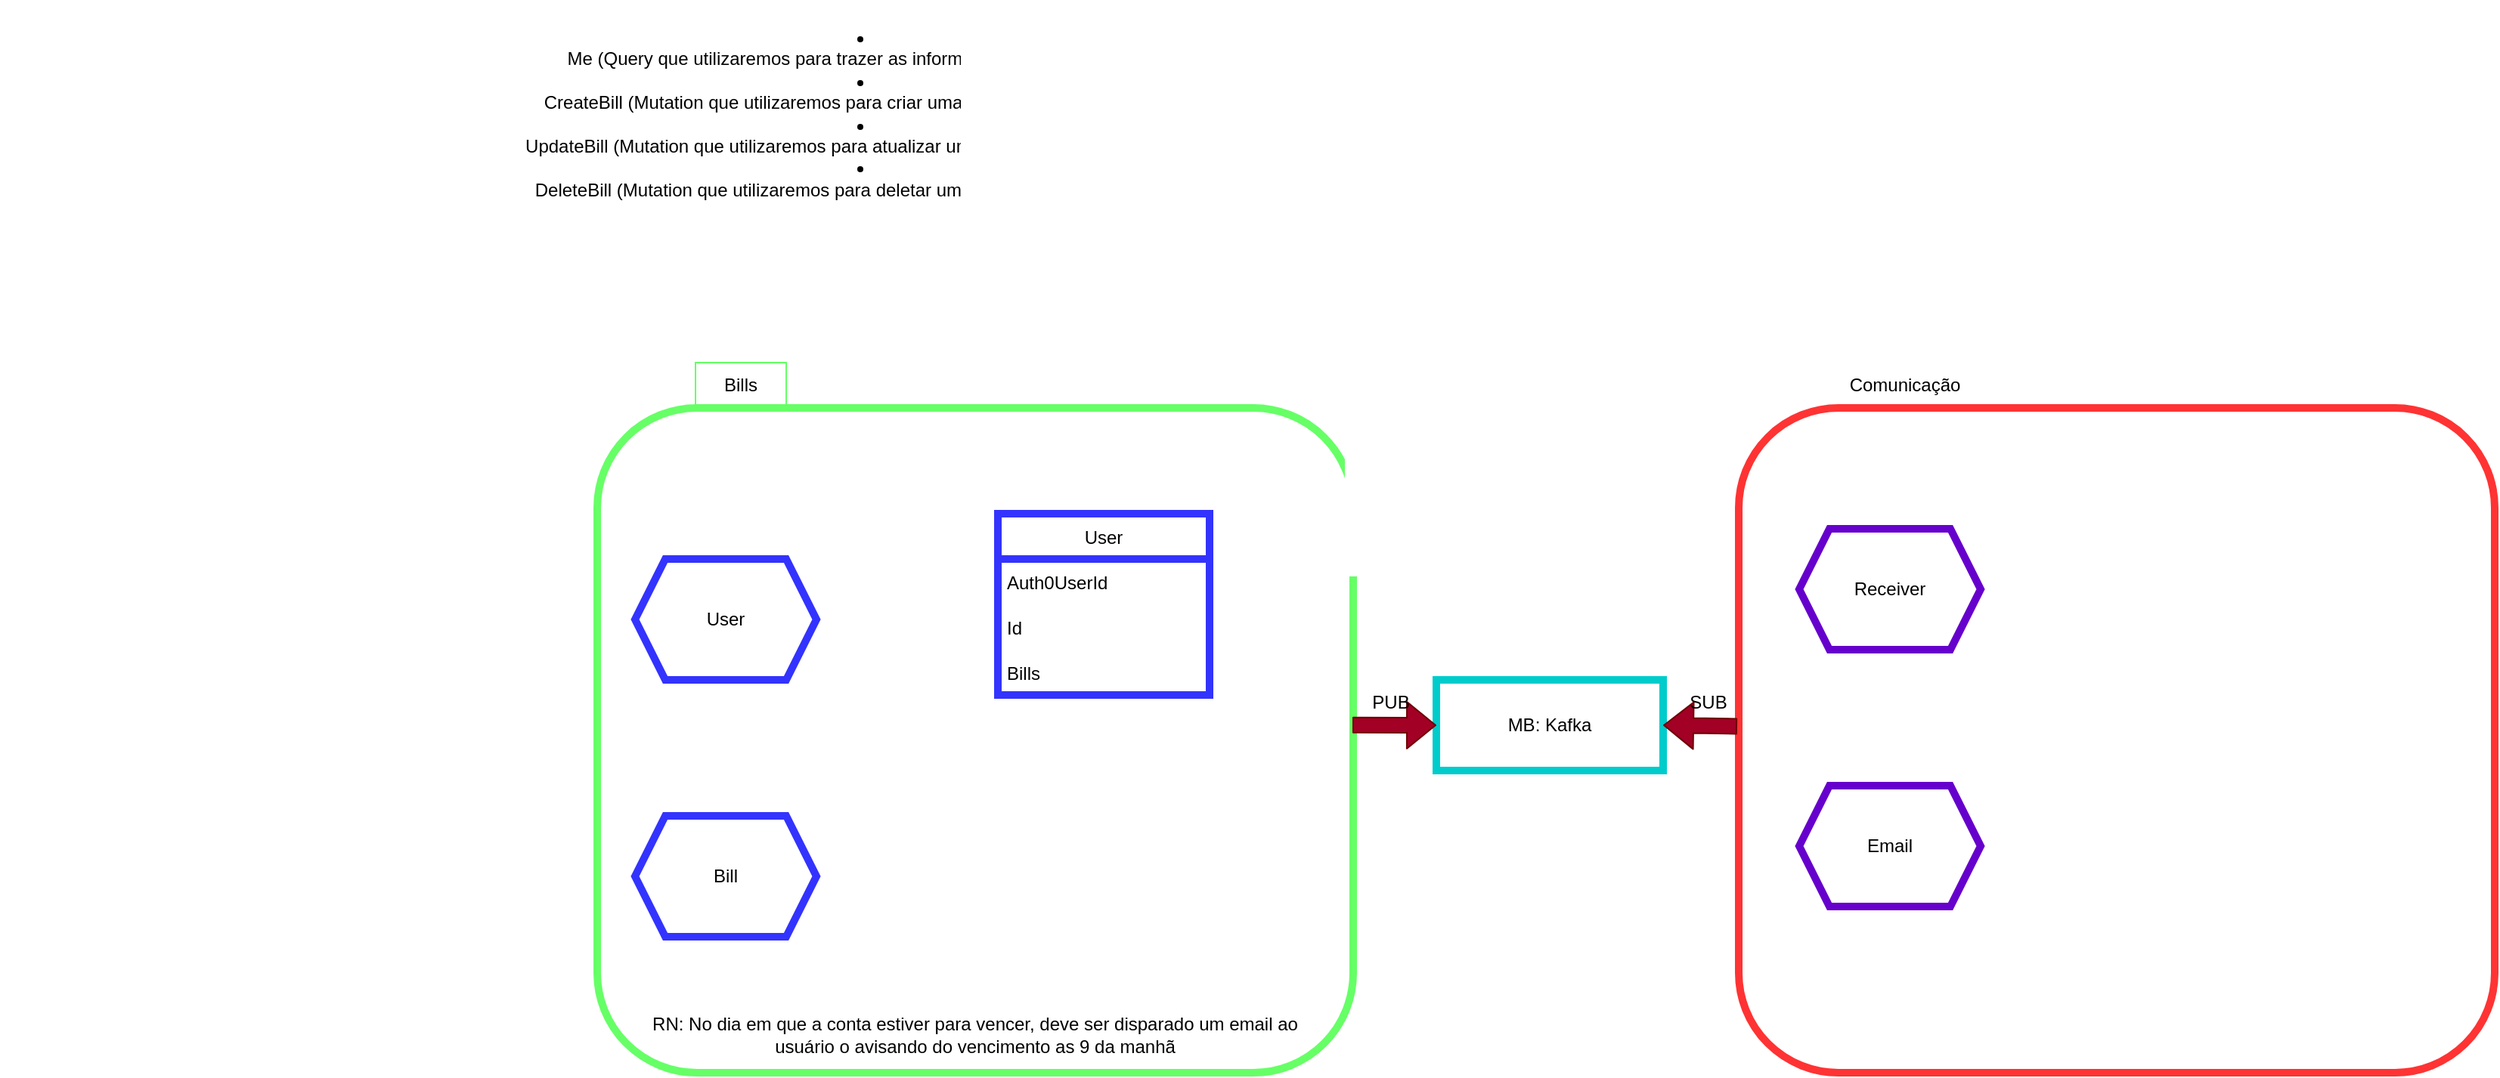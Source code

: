 <mxfile>
    <diagram id="NQBmBVCwTu-ZauF4DziT" name="Página-1">
        <mxGraphModel dx="1328" dy="1636" grid="1" gridSize="10" guides="1" tooltips="1" connect="1" arrows="1" fold="1" page="1" pageScale="1" pageWidth="827" pageHeight="1169" math="0" shadow="0">
            <root>
                <mxCell id="0"/>
                <mxCell id="1" parent="0"/>
                <mxCell id="2" value="" style="rounded=1;whiteSpace=wrap;html=1;strokeColor=#66FF66;strokeWidth=5;align=left;" parent="1" vertex="1">
                    <mxGeometry x="15" y="40" width="500" height="440" as="geometry"/>
                </mxCell>
                <mxCell id="3" value="User" style="shape=hexagon;perimeter=hexagonPerimeter2;whiteSpace=wrap;html=1;fixedSize=1;strokeColor=#3333FF;strokeWidth=5;" parent="1" vertex="1">
                    <mxGeometry x="40" y="140" width="120" height="80" as="geometry"/>
                </mxCell>
                <mxCell id="4" value="Bills" style="text;html=1;align=center;verticalAlign=middle;whiteSpace=wrap;rounded=0;strokeColor=#66FF66;" parent="1" vertex="1">
                    <mxGeometry x="80" y="10" width="60" height="30" as="geometry"/>
                </mxCell>
                <mxCell id="6" value="Bill" style="shape=hexagon;perimeter=hexagonPerimeter2;whiteSpace=wrap;html=1;fixedSize=1;strokeColor=#3333FF;strokeWidth=5;" parent="1" vertex="1">
                    <mxGeometry x="40" y="310" width="120" height="80" as="geometry"/>
                </mxCell>
                <mxCell id="7" value="RN: No dia em que a conta estiver para vencer, deve ser disparado um email ao usuário o avisando do vencimento as 9 da manhã" style="text;html=1;strokeColor=none;fillColor=none;align=center;verticalAlign=middle;whiteSpace=wrap;rounded=0;" parent="1" vertex="1">
                    <mxGeometry x="30" y="440" width="470" height="30" as="geometry"/>
                </mxCell>
                <mxCell id="8" value="" style="rounded=1;whiteSpace=wrap;html=1;strokeColor=#FF3333;strokeWidth=5;align=left;" parent="1" vertex="1">
                    <mxGeometry x="770" y="40" width="500" height="440" as="geometry"/>
                </mxCell>
                <mxCell id="9" value="Comunicação" style="text;html=1;strokeColor=none;fillColor=none;align=center;verticalAlign=middle;whiteSpace=wrap;rounded=0;" parent="1" vertex="1">
                    <mxGeometry x="850" y="10" width="60" height="30" as="geometry"/>
                </mxCell>
                <mxCell id="10" value="Receiver" style="shape=hexagon;perimeter=hexagonPerimeter2;whiteSpace=wrap;html=1;fixedSize=1;strokeColor=#6600CC;strokeWidth=5;" parent="1" vertex="1">
                    <mxGeometry x="810" y="120" width="120" height="80" as="geometry"/>
                </mxCell>
                <mxCell id="11" value="Email" style="shape=hexagon;perimeter=hexagonPerimeter2;whiteSpace=wrap;html=1;fixedSize=1;strokeColor=#6600CC;strokeWidth=5;" parent="1" vertex="1">
                    <mxGeometry x="810" y="290" width="120" height="80" as="geometry"/>
                </mxCell>
                <mxCell id="12" value="MB: Kafka" style="shape=process;whiteSpace=wrap;html=1;backgroundOutline=1;strokeColor=#00CCCC;strokeWidth=5;size=0;" parent="1" vertex="1">
                    <mxGeometry x="570" y="220" width="150" height="60" as="geometry"/>
                </mxCell>
                <mxCell id="13" value="" style="shape=flexArrow;endArrow=classic;html=1;entryX=0;entryY=0.5;entryDx=0;entryDy=0;exitX=0.999;exitY=0.477;exitDx=0;exitDy=0;exitPerimeter=0;fillColor=#a20025;strokeColor=#6F0000;" parent="1" source="2" target="12" edge="1">
                    <mxGeometry width="50" height="50" relative="1" as="geometry">
                        <mxPoint x="430" y="280" as="sourcePoint"/>
                        <mxPoint x="480" y="230" as="targetPoint"/>
                    </mxGeometry>
                </mxCell>
                <mxCell id="14" value="PUB" style="text;html=1;strokeColor=none;fillColor=none;align=center;verticalAlign=middle;whiteSpace=wrap;rounded=0;" parent="1" vertex="1">
                    <mxGeometry x="510" y="220" width="60" height="30" as="geometry"/>
                </mxCell>
                <mxCell id="17" value="" style="shape=flexArrow;endArrow=classic;html=1;entryX=1;entryY=0.5;entryDx=0;entryDy=0;fillColor=#a20025;strokeColor=#6F0000;endWidth=20;endSize=6.18;exitX=-0.002;exitY=0.479;exitDx=0;exitDy=0;exitPerimeter=0;" parent="1" source="8" target="12" edge="1">
                    <mxGeometry width="50" height="50" relative="1" as="geometry">
                        <mxPoint x="750" y="300" as="sourcePoint"/>
                        <mxPoint x="770.5" y="250.12" as="targetPoint"/>
                    </mxGeometry>
                </mxCell>
                <mxCell id="18" value="SUB" style="text;html=1;strokeColor=none;fillColor=none;align=center;verticalAlign=middle;whiteSpace=wrap;rounded=0;" parent="1" vertex="1">
                    <mxGeometry x="720" y="220" width="60" height="30" as="geometry"/>
                </mxCell>
                <mxCell id="19" value="User" style="swimlane;fontStyle=0;childLayout=stackLayout;horizontal=1;startSize=30;horizontalStack=0;resizeParent=1;resizeParentMax=0;resizeLast=0;collapsible=1;marginBottom=0;strokeColor=#3333FF;strokeWidth=5;" parent="1" vertex="1">
                    <mxGeometry x="280" y="110" width="140" height="120" as="geometry"/>
                </mxCell>
                <mxCell id="20" value="Auth0UserId" style="text;strokeColor=none;fillColor=none;align=left;verticalAlign=middle;spacingLeft=4;spacingRight=4;overflow=hidden;points=[[0,0.5],[1,0.5]];portConstraint=eastwest;rotatable=0;" parent="19" vertex="1">
                    <mxGeometry y="30" width="140" height="30" as="geometry"/>
                </mxCell>
                <mxCell id="21" value="Id" style="text;strokeColor=none;fillColor=none;align=left;verticalAlign=middle;spacingLeft=4;spacingRight=4;overflow=hidden;points=[[0,0.5],[1,0.5]];portConstraint=eastwest;rotatable=0;" parent="19" vertex="1">
                    <mxGeometry y="60" width="140" height="30" as="geometry"/>
                </mxCell>
                <mxCell id="22" value="Bills" style="text;strokeColor=none;fillColor=none;align=left;verticalAlign=middle;spacingLeft=4;spacingRight=4;overflow=hidden;points=[[0,0.5],[1,0.5]];portConstraint=eastwest;rotatable=0;" parent="19" vertex="1">
                    <mxGeometry y="90" width="140" height="30" as="geometry"/>
                </mxCell>
                <mxCell id="23" value="&lt;div class=&quot;css-1dbjc4n r-1ro0kt6 r-18u37iz r-16y2uox r-1wbh5a2 r-1777fci&quot;&gt;&lt;div class=&quot;css-1dbjc4n r-1ro0kt6 r-16y2uox r-1wbh5a2 r-1vco6b3 r-9aemit&quot;&gt;&lt;div class=&quot;css-1dbjc4n&quot;&gt;&lt;div class=&quot;css-1dbjc4n&quot;&gt;&lt;li class=&quot;css-4rbku5 r-1oszu61 r-1xc7w19 r-1phboty r-1yadl64 r-deolkf r-6koalj r-1mlwlqe r-eqz5dr r-1q142lx r-crgep1 r-ifefl9 r-bcqeeo r-t60dpp r-iphfwy r-wk8lta r-1yzf0co r-bnwqim r-417010&quot;&gt;&lt;div class=&quot;r-1oszu61 r-1xc7w19 r-1phboty r-1yadl64 r-deolkf r-6koalj r-1ro0kt6 r-18u37iz r-16y2uox r-1wbh5a2 r-crgep1 r-ifefl9 r-bcqeeo r-t60dpp r-bnwqim r-417010&quot;&gt;&lt;div class=&quot;css-1dbjc4n r-13awgt0&quot;&gt;&lt;div class=&quot;r-1oszu61 r-1xc7w19 r-1phboty r-1yadl64 r-deolkf r-6koalj r-1mlwlqe r-eqz5dr r-1q142lx r-crgep1 r-ifefl9 r-bcqeeo r-t60dpp r-bnwqim r-417010&quot;&gt;&lt;div dir=&quot;auto&quot; class=&quot;css-901oao r-z9jf92 r-gg6oyi r-ubezar r-16dba41 r-135wba7 r-fdjqy7 r-1xnzce8&quot;&gt;&lt;span&gt;Me (Query que utilizaremos para trazer as informações do usuário logado). &lt;/span&gt;&lt;/div&gt;&lt;/div&gt;&lt;/div&gt;&lt;/div&gt;&lt;/li&gt;&lt;/div&gt;&lt;/div&gt;&lt;/div&gt;&lt;/div&gt;&lt;div class=&quot;css-1dbjc4n r-1ro0kt6 r-18u37iz r-16y2uox r-1wbh5a2 r-1777fci&quot;&gt;&lt;div class=&quot;css-1dbjc4n r-1ro0kt6 r-16y2uox r-1wbh5a2 r-1vco6b3 r-9aemit&quot;&gt;&lt;div class=&quot;css-1dbjc4n&quot;&gt;&lt;div class=&quot;css-1dbjc4n&quot;&gt;&lt;li class=&quot;css-4rbku5 r-1oszu61 r-1xc7w19 r-1phboty r-1yadl64 r-deolkf r-6koalj r-1mlwlqe r-eqz5dr r-1q142lx r-crgep1 r-ifefl9 r-bcqeeo r-t60dpp r-iphfwy r-1h8ys4a r-1yzf0co r-bnwqim r-417010&quot;&gt;&lt;div class=&quot;r-1oszu61 r-1xc7w19 r-1phboty r-1yadl64 r-deolkf r-6koalj r-1ro0kt6 r-18u37iz r-16y2uox r-1wbh5a2 r-crgep1 r-ifefl9 r-bcqeeo r-t60dpp r-bnwqim r-417010&quot;&gt;&lt;div class=&quot;r-1awozwy r-1xc7w19 r-1phboty r-1yadl64 r-deolkf r-6koalj r-1mlwlqe r-18u37iz r-1q142lx r-1472mwg r-crgep1 r-ifefl9 r-bcqeeo r-t60dpp r-1m04atk r-1pyaxff r-bnwqim r-417010&quot;&gt;&lt;/div&gt;&lt;div class=&quot;css-1dbjc4n r-13awgt0&quot;&gt;&lt;div class=&quot;r-1oszu61 r-1xc7w19 r-1phboty r-1yadl64 r-deolkf r-6koalj r-1mlwlqe r-eqz5dr r-1q142lx r-crgep1 r-ifefl9 r-bcqeeo r-t60dpp r-bnwqim r-417010&quot;&gt;&lt;div dir=&quot;auto&quot; class=&quot;css-901oao r-z9jf92 r-gg6oyi r-ubezar r-16dba41 r-135wba7 r-fdjqy7 r-1xnzce8&quot;&gt;&lt;span&gt;CreateBill (Mutation que utilizaremos para criar uma conta no serviço de contas).&lt;/span&gt;&lt;/div&gt;&lt;/div&gt;&lt;/div&gt;&lt;/div&gt;&lt;/li&gt;&lt;/div&gt;&lt;/div&gt;&lt;/div&gt;&lt;/div&gt;&lt;div class=&quot;css-1dbjc4n r-1ro0kt6 r-18u37iz r-16y2uox r-1wbh5a2 r-1777fci&quot;&gt;&lt;div class=&quot;css-1dbjc4n r-1ro0kt6 r-16y2uox r-1wbh5a2 r-1vco6b3 r-9aemit&quot;&gt;&lt;div class=&quot;css-1dbjc4n&quot;&gt;&lt;div class=&quot;css-1dbjc4n&quot;&gt;&lt;li class=&quot;css-4rbku5 r-1oszu61 r-1xc7w19 r-1phboty r-1yadl64 r-deolkf r-6koalj r-1mlwlqe r-eqz5dr r-1q142lx r-crgep1 r-ifefl9 r-bcqeeo r-t60dpp r-iphfwy r-1h8ys4a r-1yzf0co r-bnwqim r-417010&quot;&gt;&lt;div class=&quot;r-1oszu61 r-1xc7w19 r-1phboty r-1yadl64 r-deolkf r-6koalj r-1ro0kt6 r-18u37iz r-16y2uox r-1wbh5a2 r-crgep1 r-ifefl9 r-bcqeeo r-t60dpp r-bnwqim r-417010&quot;&gt;&lt;div class=&quot;r-1awozwy r-1xc7w19 r-1phboty r-1yadl64 r-deolkf r-6koalj r-1mlwlqe r-18u37iz r-1q142lx r-1472mwg r-crgep1 r-ifefl9 r-bcqeeo r-t60dpp r-1m04atk r-1pyaxff r-bnwqim r-417010&quot;&gt;&lt;/div&gt;&lt;div class=&quot;css-1dbjc4n r-13awgt0&quot;&gt;&lt;div class=&quot;r-1oszu61 r-1xc7w19 r-1phboty r-1yadl64 r-deolkf r-6koalj r-1mlwlqe r-eqz5dr r-1q142lx r-crgep1 r-ifefl9 r-bcqeeo r-t60dpp r-bnwqim r-417010&quot;&gt;&lt;div dir=&quot;auto&quot; class=&quot;css-901oao r-z9jf92 r-gg6oyi r-ubezar r-16dba41 r-135wba7 r-fdjqy7 r-1xnzce8&quot;&gt;&lt;span&gt;UpdateBill (Mutation que utilizaremos para atualizar uma conta no serviço de contas).&lt;/span&gt;&lt;/div&gt;&lt;/div&gt;&lt;/div&gt;&lt;/div&gt;&lt;/li&gt;&lt;/div&gt;&lt;/div&gt;&lt;/div&gt;&lt;/div&gt;&lt;div class=&quot;css-1dbjc4n r-1ro0kt6 r-18u37iz r-16y2uox r-1wbh5a2 r-1777fci&quot;&gt;&lt;div class=&quot;css-1dbjc4n r-1ro0kt6 r-16y2uox r-1wbh5a2 r-1vco6b3 r-9aemit&quot;&gt;&lt;div class=&quot;css-1dbjc4n&quot;&gt;&lt;div class=&quot;css-1dbjc4n&quot;&gt;&lt;li class=&quot;css-4rbku5 r-1oszu61 r-1xc7w19 r-1phboty r-1yadl64 r-deolkf r-6koalj r-1mlwlqe r-eqz5dr r-1q142lx r-crgep1 r-ifefl9 r-bcqeeo r-t60dpp r-1mdbw0j r-1h8ys4a r-1yzf0co r-bnwqim r-417010&quot;&gt;&lt;div class=&quot;r-1oszu61 r-1xc7w19 r-1phboty r-1yadl64 r-deolkf r-6koalj r-1ro0kt6 r-18u37iz r-16y2uox r-1wbh5a2 r-crgep1 r-ifefl9 r-bcqeeo r-t60dpp r-bnwqim r-417010&quot;&gt;&lt;div class=&quot;r-1awozwy r-1xc7w19 r-1phboty r-1yadl64 r-deolkf r-6koalj r-1mlwlqe r-18u37iz r-1q142lx r-1472mwg r-crgep1 r-ifefl9 r-bcqeeo r-t60dpp r-1m04atk r-1pyaxff r-bnwqim r-417010&quot;&gt;&lt;/div&gt;&lt;div class=&quot;css-1dbjc4n r-13awgt0&quot;&gt;&lt;div class=&quot;r-1oszu61 r-1xc7w19 r-1phboty r-1yadl64 r-deolkf r-6koalj r-1mlwlqe r-eqz5dr r-1q142lx r-crgep1 r-ifefl9 r-bcqeeo r-t60dpp r-bnwqim r-417010&quot;&gt;&lt;div dir=&quot;auto&quot; class=&quot;css-901oao r-z9jf92 r-gg6oyi r-ubezar r-16dba41 r-135wba7 r-fdjqy7 r-1xnzce8&quot;&gt;&lt;span&gt;DeleteBill (Mutation que utilizaremos para deletar uma conta no serviço de contas).&lt;/span&gt;&lt;/div&gt;&lt;/div&gt;&lt;/div&gt;&lt;/div&gt;&lt;/li&gt;&lt;/div&gt;&lt;/div&gt;&lt;/div&gt;&lt;/div&gt;" style="text;html=1;strokeColor=none;fillColor=none;align=center;verticalAlign=middle;whiteSpace=wrap;rounded=0;" parent="1" vertex="1">
                    <mxGeometry x="-380" y="-230" width="1150" height="150" as="geometry"/>
                </mxCell>
            </root>
        </mxGraphModel>
    </diagram>
</mxfile>